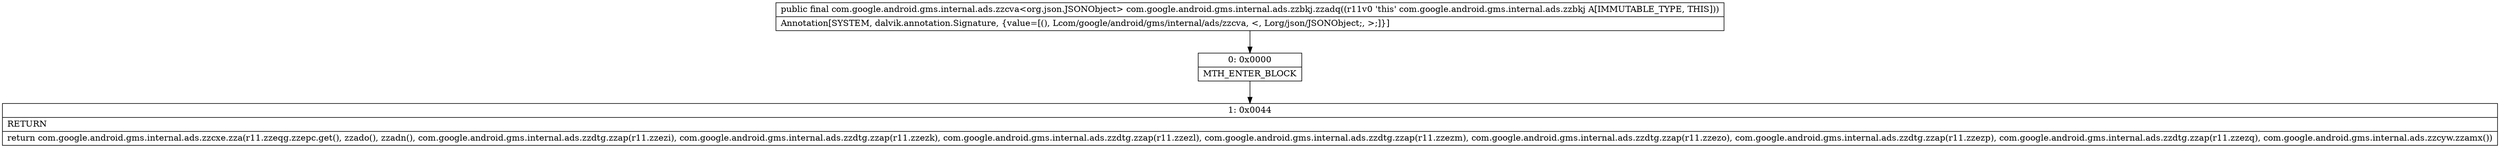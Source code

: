 digraph "CFG forcom.google.android.gms.internal.ads.zzbkj.zzadq()Lcom\/google\/android\/gms\/internal\/ads\/zzcva;" {
Node_0 [shape=record,label="{0\:\ 0x0000|MTH_ENTER_BLOCK\l}"];
Node_1 [shape=record,label="{1\:\ 0x0044|RETURN\l|return com.google.android.gms.internal.ads.zzcxe.zza(r11.zzeqg.zzepc.get(), zzado(), zzadn(), com.google.android.gms.internal.ads.zzdtg.zzap(r11.zzezi), com.google.android.gms.internal.ads.zzdtg.zzap(r11.zzezk), com.google.android.gms.internal.ads.zzdtg.zzap(r11.zzezl), com.google.android.gms.internal.ads.zzdtg.zzap(r11.zzezm), com.google.android.gms.internal.ads.zzdtg.zzap(r11.zzezo), com.google.android.gms.internal.ads.zzdtg.zzap(r11.zzezp), com.google.android.gms.internal.ads.zzdtg.zzap(r11.zzezq), com.google.android.gms.internal.ads.zzcyw.zzamx())\l}"];
MethodNode[shape=record,label="{public final com.google.android.gms.internal.ads.zzcva\<org.json.JSONObject\> com.google.android.gms.internal.ads.zzbkj.zzadq((r11v0 'this' com.google.android.gms.internal.ads.zzbkj A[IMMUTABLE_TYPE, THIS]))  | Annotation[SYSTEM, dalvik.annotation.Signature, \{value=[(), Lcom\/google\/android\/gms\/internal\/ads\/zzcva, \<, Lorg\/json\/JSONObject;, \>;]\}]\l}"];
MethodNode -> Node_0;
Node_0 -> Node_1;
}

